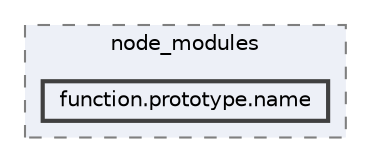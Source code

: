 digraph "pkiclassroomrescheduler/src/main/frontend/node_modules/function.prototype.name"
{
 // LATEX_PDF_SIZE
  bgcolor="transparent";
  edge [fontname=Helvetica,fontsize=10,labelfontname=Helvetica,labelfontsize=10];
  node [fontname=Helvetica,fontsize=10,shape=box,height=0.2,width=0.4];
  compound=true
  subgraph clusterdir_72953eda66ccb3a2722c28e1c3e6c23b {
    graph [ bgcolor="#edf0f7", pencolor="grey50", label="node_modules", fontname=Helvetica,fontsize=10 style="filled,dashed", URL="dir_72953eda66ccb3a2722c28e1c3e6c23b.html",tooltip=""]
  dir_5a804c8a8857fe6ad7c87bd7ac110aad [label="function.prototype.name", fillcolor="#edf0f7", color="grey25", style="filled,bold", URL="dir_5a804c8a8857fe6ad7c87bd7ac110aad.html",tooltip=""];
  }
}
